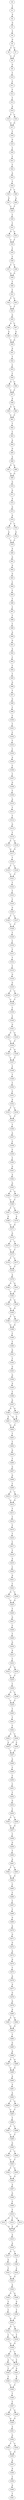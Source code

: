 strict digraph  {
	S0 -> S1 [ label = T ];
	S1 -> S2 [ label = A ];
	S2 -> S3 [ label = G ];
	S3 -> S4 [ label = T ];
	S4 -> S5 [ label = G ];
	S5 -> S6 [ label = C ];
	S5 -> S7 [ label = G ];
	S6 -> S8 [ label = T ];
	S7 -> S8 [ label = T ];
	S8 -> S9 [ label = G ];
	S9 -> S10 [ label = T ];
	S10 -> S11 [ label = C ];
	S11 -> S12 [ label = C ];
	S12 -> S13 [ label = T ];
	S13 -> S14 [ label = A ];
	S14 -> S15 [ label = T ];
	S14 -> S16 [ label = C ];
	S15 -> S17 [ label = G ];
	S16 -> S17 [ label = G ];
	S17 -> S18 [ label = T ];
	S18 -> S19 [ label = G ];
	S19 -> S20 [ label = T ];
	S20 -> S21 [ label = C ];
	S21 -> S22 [ label = C ];
	S22 -> S23 [ label = A ];
	S23 -> S24 [ label = T ];
	S24 -> S25 [ label = C ];
	S24 -> S26 [ label = T ];
	S25 -> S27 [ label = G ];
	S26 -> S28 [ label = A ];
	S27 -> S29 [ label = T ];
	S28 -> S29 [ label = T ];
	S29 -> S30 [ label = C ];
	S30 -> S31 [ label = T ];
	S31 -> S32 [ label = G ];
	S31 -> S33 [ label = A ];
	S32 -> S34 [ label = T ];
	S33 -> S34 [ label = T ];
	S34 -> S35 [ label = T ];
	S35 -> S36 [ label = C ];
	S36 -> S37 [ label = C ];
	S36 -> S38 [ label = T ];
	S37 -> S39 [ label = A ];
	S38 -> S39 [ label = A ];
	S39 -> S40 [ label = T ];
	S40 -> S41 [ label = C ];
	S41 -> S42 [ label = T ];
	S41 -> S43 [ label = C ];
	S42 -> S44 [ label = T ];
	S43 -> S44 [ label = T ];
	S44 -> S45 [ label = G ];
	S45 -> S46 [ label = A ];
	S45 -> S47 [ label = C ];
	S46 -> S48 [ label = A ];
	S47 -> S49 [ label = G ];
	S48 -> S50 [ label = G ];
	S49 -> S50 [ label = G ];
	S50 -> S51 [ label = A ];
	S51 -> S52 [ label = T ];
	S52 -> S53 [ label = C ];
	S53 -> S54 [ label = C ];
	S54 -> S55 [ label = A ];
	S54 -> S56 [ label = G ];
	S55 -> S57 [ label = C ];
	S56 -> S57 [ label = C ];
	S57 -> S58 [ label = A ];
	S58 -> S59 [ label = A ];
	S58 -> S60 [ label = C ];
	S59 -> S61 [ label = C ];
	S60 -> S61 [ label = C ];
	S61 -> S62 [ label = T ];
	S62 -> S63 [ label = C ];
	S63 -> S64 [ label = A ];
	S64 -> S65 [ label = G ];
	S65 -> S66 [ label = A ];
	S66 -> S67 [ label = G ];
	S66 -> S68 [ label = A ];
	S67 -> S69 [ label = G ];
	S68 -> S69 [ label = G ];
	S69 -> S70 [ label = G ];
	S70 -> S71 [ label = G ];
	S71 -> S72 [ label = A ];
	S72 -> S73 [ label = G ];
	S73 -> S74 [ label = A ];
	S74 -> S75 [ label = C ];
	S74 -> S76 [ label = T ];
	S75 -> S77 [ label = A ];
	S76 -> S78 [ label = G ];
	S77 -> S79 [ label = C ];
	S78 -> S79 [ label = C ];
	S79 -> S80 [ label = A ];
	S80 -> S81 [ label = G ];
	S81 -> S82 [ label = A ];
	S82 -> S83 [ label = G ];
	S83 -> S84 [ label = C ];
	S84 -> S85 [ label = C ];
	S85 -> S86 [ label = T ];
	S86 -> S87 [ label = T ];
	S87 -> S88 [ label = T ];
	S88 -> S89 [ label = C ];
	S89 -> S90 [ label = A ];
	S90 -> S91 [ label = G ];
	S91 -> S92 [ label = A ];
	S92 -> S93 [ label = C ];
	S93 -> S94 [ label = C ];
	S94 -> S95 [ label = T ];
	S95 -> S96 [ label = G ];
	S96 -> S97 [ label = T ];
	S97 -> S98 [ label = G ];
	S98 -> S99 [ label = C ];
	S99 -> S100 [ label = C ];
	S100 -> S101 [ label = T ];
	S101 -> S102 [ label = C ];
	S102 -> S103 [ label = C ];
	S103 -> S104 [ label = C ];
	S104 -> S105 [ label = A ];
	S105 -> S106 [ label = C ];
	S106 -> S107 [ label = T ];
	S107 -> S108 [ label = G ];
	S108 -> S109 [ label = C ];
	S109 -> S110 [ label = A ];
	S110 -> S111 [ label = T ];
	S111 -> S112 [ label = T ];
	S112 -> S113 [ label = G ];
	S113 -> S114 [ label = T ];
	S114 -> S115 [ label = C ];
	S114 -> S116 [ label = G ];
	S115 -> S117 [ label = G ];
	S116 -> S117 [ label = G ];
	S117 -> S118 [ label = T ];
	S118 -> S119 [ label = T ];
	S118 -> S120 [ label = C ];
	S119 -> S121 [ label = C ];
	S120 -> S121 [ label = C ];
	S121 -> S122 [ label = T ];
	S122 -> S123 [ label = T ];
	S123 -> S124 [ label = T ];
	S124 -> S125 [ label = G ];
	S125 -> S126 [ label = T ];
	S125 -> S127 [ label = C ];
	S126 -> S128 [ label = T ];
	S127 -> S128 [ label = T ];
	S128 -> S129 [ label = T ];
	S129 -> S130 [ label = C ];
	S130 -> S131 [ label = T ];
	S131 -> S132 [ label = T ];
	S132 -> S133 [ label = T ];
	S133 -> S134 [ label = G ];
	S134 -> S135 [ label = G ];
	S135 -> S136 [ label = C ];
	S135 -> S137 [ label = T ];
	S136 -> S138 [ label = C ];
	S137 -> S138 [ label = C ];
	S138 -> S139 [ label = C ];
	S139 -> S140 [ label = T ];
	S140 -> S141 [ label = G ];
	S141 -> S142 [ label = C ];
	S141 -> S143 [ label = G ];
	S142 -> S144 [ label = T ];
	S143 -> S144 [ label = T ];
	S144 -> S145 [ label = C ];
	S144 -> S146 [ label = A ];
	S145 -> S147 [ label = T ];
	S146 -> S147 [ label = T ];
	S147 -> S148 [ label = T ];
	S148 -> S149 [ label = T ];
	S149 -> S150 [ label = T ];
	S150 -> S151 [ label = C ];
	S151 -> S152 [ label = A ];
	S152 -> S153 [ label = T ];
	S152 -> S154 [ label = C ];
	S153 -> S155 [ label = T ];
	S154 -> S155 [ label = T ];
	S155 -> S156 [ label = T ];
	S156 -> S157 [ label = A ];
	S157 -> S158 [ label = C ];
	S158 -> S159 [ label = C ];
	S159 -> S160 [ label = T ];
	S160 -> S161 [ label = G ];
	S161 -> S162 [ label = A ];
	S162 -> S163 [ label = G ];
	S163 -> S164 [ label = G ];
	S163 -> S165 [ label = A ];
	S164 -> S166 [ label = C ];
	S165 -> S166 [ label = C ];
	S166 -> S167 [ label = T ];
	S166 -> S168 [ label = C ];
	S167 -> S169 [ label = G ];
	S168 -> S170 [ label = A ];
	S169 -> S171 [ label = G ];
	S170 -> S171 [ label = G ];
	S171 -> S172 [ label = G ];
	S172 -> S173 [ label = T ];
	S172 -> S174 [ label = C ];
	S173 -> S175 [ label = T ];
	S174 -> S175 [ label = T ];
	S175 -> S176 [ label = T ];
	S175 -> S177 [ label = C ];
	S176 -> S178 [ label = C ];
	S177 -> S178 [ label = C ];
	S178 -> S179 [ label = A ];
	S179 -> S180 [ label = A ];
	S179 -> S181 [ label = G ];
	S180 -> S182 [ label = G ];
	S181 -> S182 [ label = G ];
	S182 -> S183 [ label = G ];
	S182 -> S184 [ label = A ];
	S183 -> S185 [ label = A ];
	S184 -> S185 [ label = A ];
	S185 -> S186 [ label = T ];
	S185 -> S187 [ label = A ];
	S186 -> S188 [ label = G ];
	S187 -> S188 [ label = G ];
	S188 -> S189 [ label = C ];
	S189 -> S190 [ label = T ];
	S190 -> S191 [ label = G ];
	S191 -> S192 [ label = T ];
	S192 -> S193 [ label = G ];
	S193 -> S194 [ label = G ];
	S194 -> S195 [ label = A ];
	S195 -> S196 [ label = T ];
	S196 -> S197 [ label = G ];
	S197 -> S198 [ label = A ];
	S197 -> S199 [ label = G ];
	S198 -> S200 [ label = G ];
	S198 -> S201 [ label = A ];
	S199 -> S200 [ label = G ];
	S200 -> S202 [ label = G ];
	S201 -> S202 [ label = G ];
	S202 -> S203 [ label = T ];
	S203 -> S204 [ label = T ];
	S204 -> S205 [ label = G ];
	S205 -> S206 [ label = T ];
	S206 -> S207 [ label = G ];
	S207 -> S208 [ label = G ];
	S208 -> S209 [ label = C ];
	S209 -> S210 [ label = A ];
	S209 -> S211 [ label = T ];
	S210 -> S212 [ label = G ];
	S211 -> S212 [ label = G ];
	S212 -> S213 [ label = T ];
	S213 -> S214 [ label = T ];
	S214 -> S215 [ label = T ];
	S215 -> S216 [ label = T ];
	S216 -> S217 [ label = C ];
	S217 -> S218 [ label = T ];
	S218 -> S219 [ label = A ];
	S219 -> S220 [ label = C ];
	S220 -> S221 [ label = A ];
	S221 -> S222 [ label = C ];
	S222 -> S223 [ label = G ];
	S222 -> S224 [ label = T ];
	S223 -> S225 [ label = G ];
	S224 -> S225 [ label = G ];
	S225 -> S226 [ label = T ];
	S226 -> S227 [ label = G ];
	S227 -> S228 [ label = C ];
	S228 -> S229 [ label = T ];
	S229 -> S230 [ label = G ];
	S230 -> S231 [ label = A ];
	S231 -> S232 [ label = C ];
	S232 -> S233 [ label = C ];
	S232 -> S234 [ label = G ];
	S233 -> S235 [ label = C ];
	S234 -> S235 [ label = C ];
	S235 -> S236 [ label = C ];
	S236 -> S237 [ label = G ];
	S236 -> S238 [ label = C ];
	S237 -> S239 [ label = C ];
	S238 -> S239 [ label = C ];
	S239 -> S240 [ label = T ];
	S240 -> S241 [ label = T ];
	S241 -> S242 [ label = C ];
	S242 -> S243 [ label = A ];
	S242 -> S244 [ label = T ];
	S243 -> S245 [ label = A ];
	S244 -> S245 [ label = A ];
	S244 -> S246 [ label = C ];
	S245 -> S247 [ label = A ];
	S246 -> S247 [ label = A ];
	S247 -> S248 [ label = A ];
	S248 -> S249 [ label = C ];
	S249 -> S250 [ label = C ];
	S250 -> S251 [ label = C ];
	S251 -> S252 [ label = T ];
	S252 -> S253 [ label = G ];
	S253 -> S254 [ label = T ];
	S254 -> S255 [ label = G ];
	S254 -> S256 [ label = T ];
	S255 -> S257 [ label = G ];
	S256 -> S257 [ label = G ];
	S257 -> S258 [ label = T ];
	S258 -> S259 [ label = G ];
	S259 -> S260 [ label = T ];
	S260 -> S261 [ label = A ];
	S261 -> S262 [ label = T ];
	S261 -> S263 [ label = C ];
	S262 -> S264 [ label = A ];
	S263 -> S264 [ label = A ];
	S264 -> S265 [ label = C ];
	S265 -> S266 [ label = C ];
	S266 -> S267 [ label = C ];
	S267 -> S268 [ label = T ];
	S268 -> S269 [ label = G ];
	S269 -> S270 [ label = A ];
	S270 -> S271 [ label = G ];
	S271 -> S272 [ label = G ];
	S272 -> S273 [ label = A ];
	S273 -> S274 [ label = A ];
	S274 -> S275 [ label = C ];
	S275 -> S276 [ label = A ];
	S276 -> S277 [ label = A ];
	S277 -> S278 [ label = G ];
	S278 -> S279 [ label = G ];
	S279 -> S280 [ label = A ];
	S280 -> S281 [ label = A ];
	S280 -> S282 [ label = G ];
	S281 -> S283 [ label = G ];
	S282 -> S283 [ label = G ];
	S283 -> S284 [ label = T ];
	S284 -> S285 [ label = G ];
	S285 -> S286 [ label = A ];
	S286 -> S287 [ label = A ];
	S286 -> S288 [ label = G ];
	S287 -> S289 [ label = G ];
	S288 -> S289 [ label = G ];
	S289 -> S290 [ label = A ];
	S290 -> S291 [ label = A ];
	S291 -> S292 [ label = A ];
	S292 -> S293 [ label = C ];
	S292 -> S294 [ label = G ];
	S293 -> S295 [ label = C ];
	S294 -> S295 [ label = C ];
	S295 -> S296 [ label = T ];
	S296 -> S297 [ label = C ];
	S296 -> S298 [ label = T ];
	S297 -> S299 [ label = T ];
	S298 -> S299 [ label = T ];
	S299 -> S300 [ label = G ];
	S300 -> S301 [ label = C ];
	S300 -> S302 [ label = T ];
	S301 -> S303 [ label = T ];
	S302 -> S303 [ label = T ];
	S303 -> S304 [ label = C ];
	S303 -> S305 [ label = G ];
	S304 -> S306 [ label = A ];
	S305 -> S306 [ label = A ];
	S306 -> S307 [ label = A ];
	S307 -> S308 [ label = G ];
	S308 -> S309 [ label = C ];
	S309 -> S310 [ label = T ];
	S310 -> S311 [ label = A ];
	S310 -> S312 [ label = T ];
	S310 -> S313 [ label = G ];
	S311 -> S314 [ label = A ];
	S312 -> S314 [ label = A ];
	S313 -> S314 [ label = A ];
	S314 -> S315 [ label = A ];
	S315 -> S316 [ label = A ];
	S316 -> S317 [ label = A ];
	S316 -> S318 [ label = T ];
	S317 -> S319 [ label = G ];
	S318 -> S320 [ label = A ];
	S319 -> S321 [ label = T ];
	S320 -> S322 [ label = C ];
	S321 -> S323 [ label = A ];
	S322 -> S323 [ label = A ];
	S323 -> S324 [ label = A ];
	S324 -> S325 [ label = G ];
	S324 -> S326 [ label = A ];
	S325 -> S327 [ label = T ];
	S326 -> S328 [ label = G ];
	S327 -> S329 [ label = C ];
	S328 -> S330 [ label = T ];
	S329 -> S331 [ label = A ];
	S330 -> S331 [ label = A ];
	S331 -> S332 [ label = G ];
	S331 -> S333 [ label = A ];
	S332 -> S334 [ label = T ];
	S332 -> S335 [ label = C ];
	S333 -> S334 [ label = T ];
	S334 -> S336 [ label = A ];
	S335 -> S336 [ label = A ];
	S336 -> S337 [ label = C ];
	S336 -> S338 [ label = T ];
	S337 -> S339 [ label = T ];
	S337 -> S340 [ label = A ];
	S338 -> S339 [ label = T ];
	S339 -> S341 [ label = G ];
	S339 -> S342 [ label = T ];
	S340 -> S342 [ label = T ];
	S341 -> S343 [ label = A ];
	S342 -> S344 [ label = T ];
	S343 -> S345 [ label = C ];
	S344 -> S345 [ label = C ];
	S345 -> S346 [ label = T ];
	S346 -> S347 [ label = C ];
	S347 -> S348 [ label = T ];
	S347 -> S349 [ label = A ];
	S348 -> S350 [ label = G ];
	S349 -> S350 [ label = G ];
	S350 -> S351 [ label = A ];
	S351 -> S352 [ label = G ];
	S352 -> S353 [ label = T ];
	S352 -> S354 [ label = C ];
	S353 -> S355 [ label = A ];
	S354 -> S355 [ label = A ];
	S355 -> S357 [ label = A ];
	S357 -> S358 [ label = A ];
	S358 -> S359 [ label = T ];
	S359 -> S360 [ label = A ];
	S360 -> S361 [ label = T ];
}
